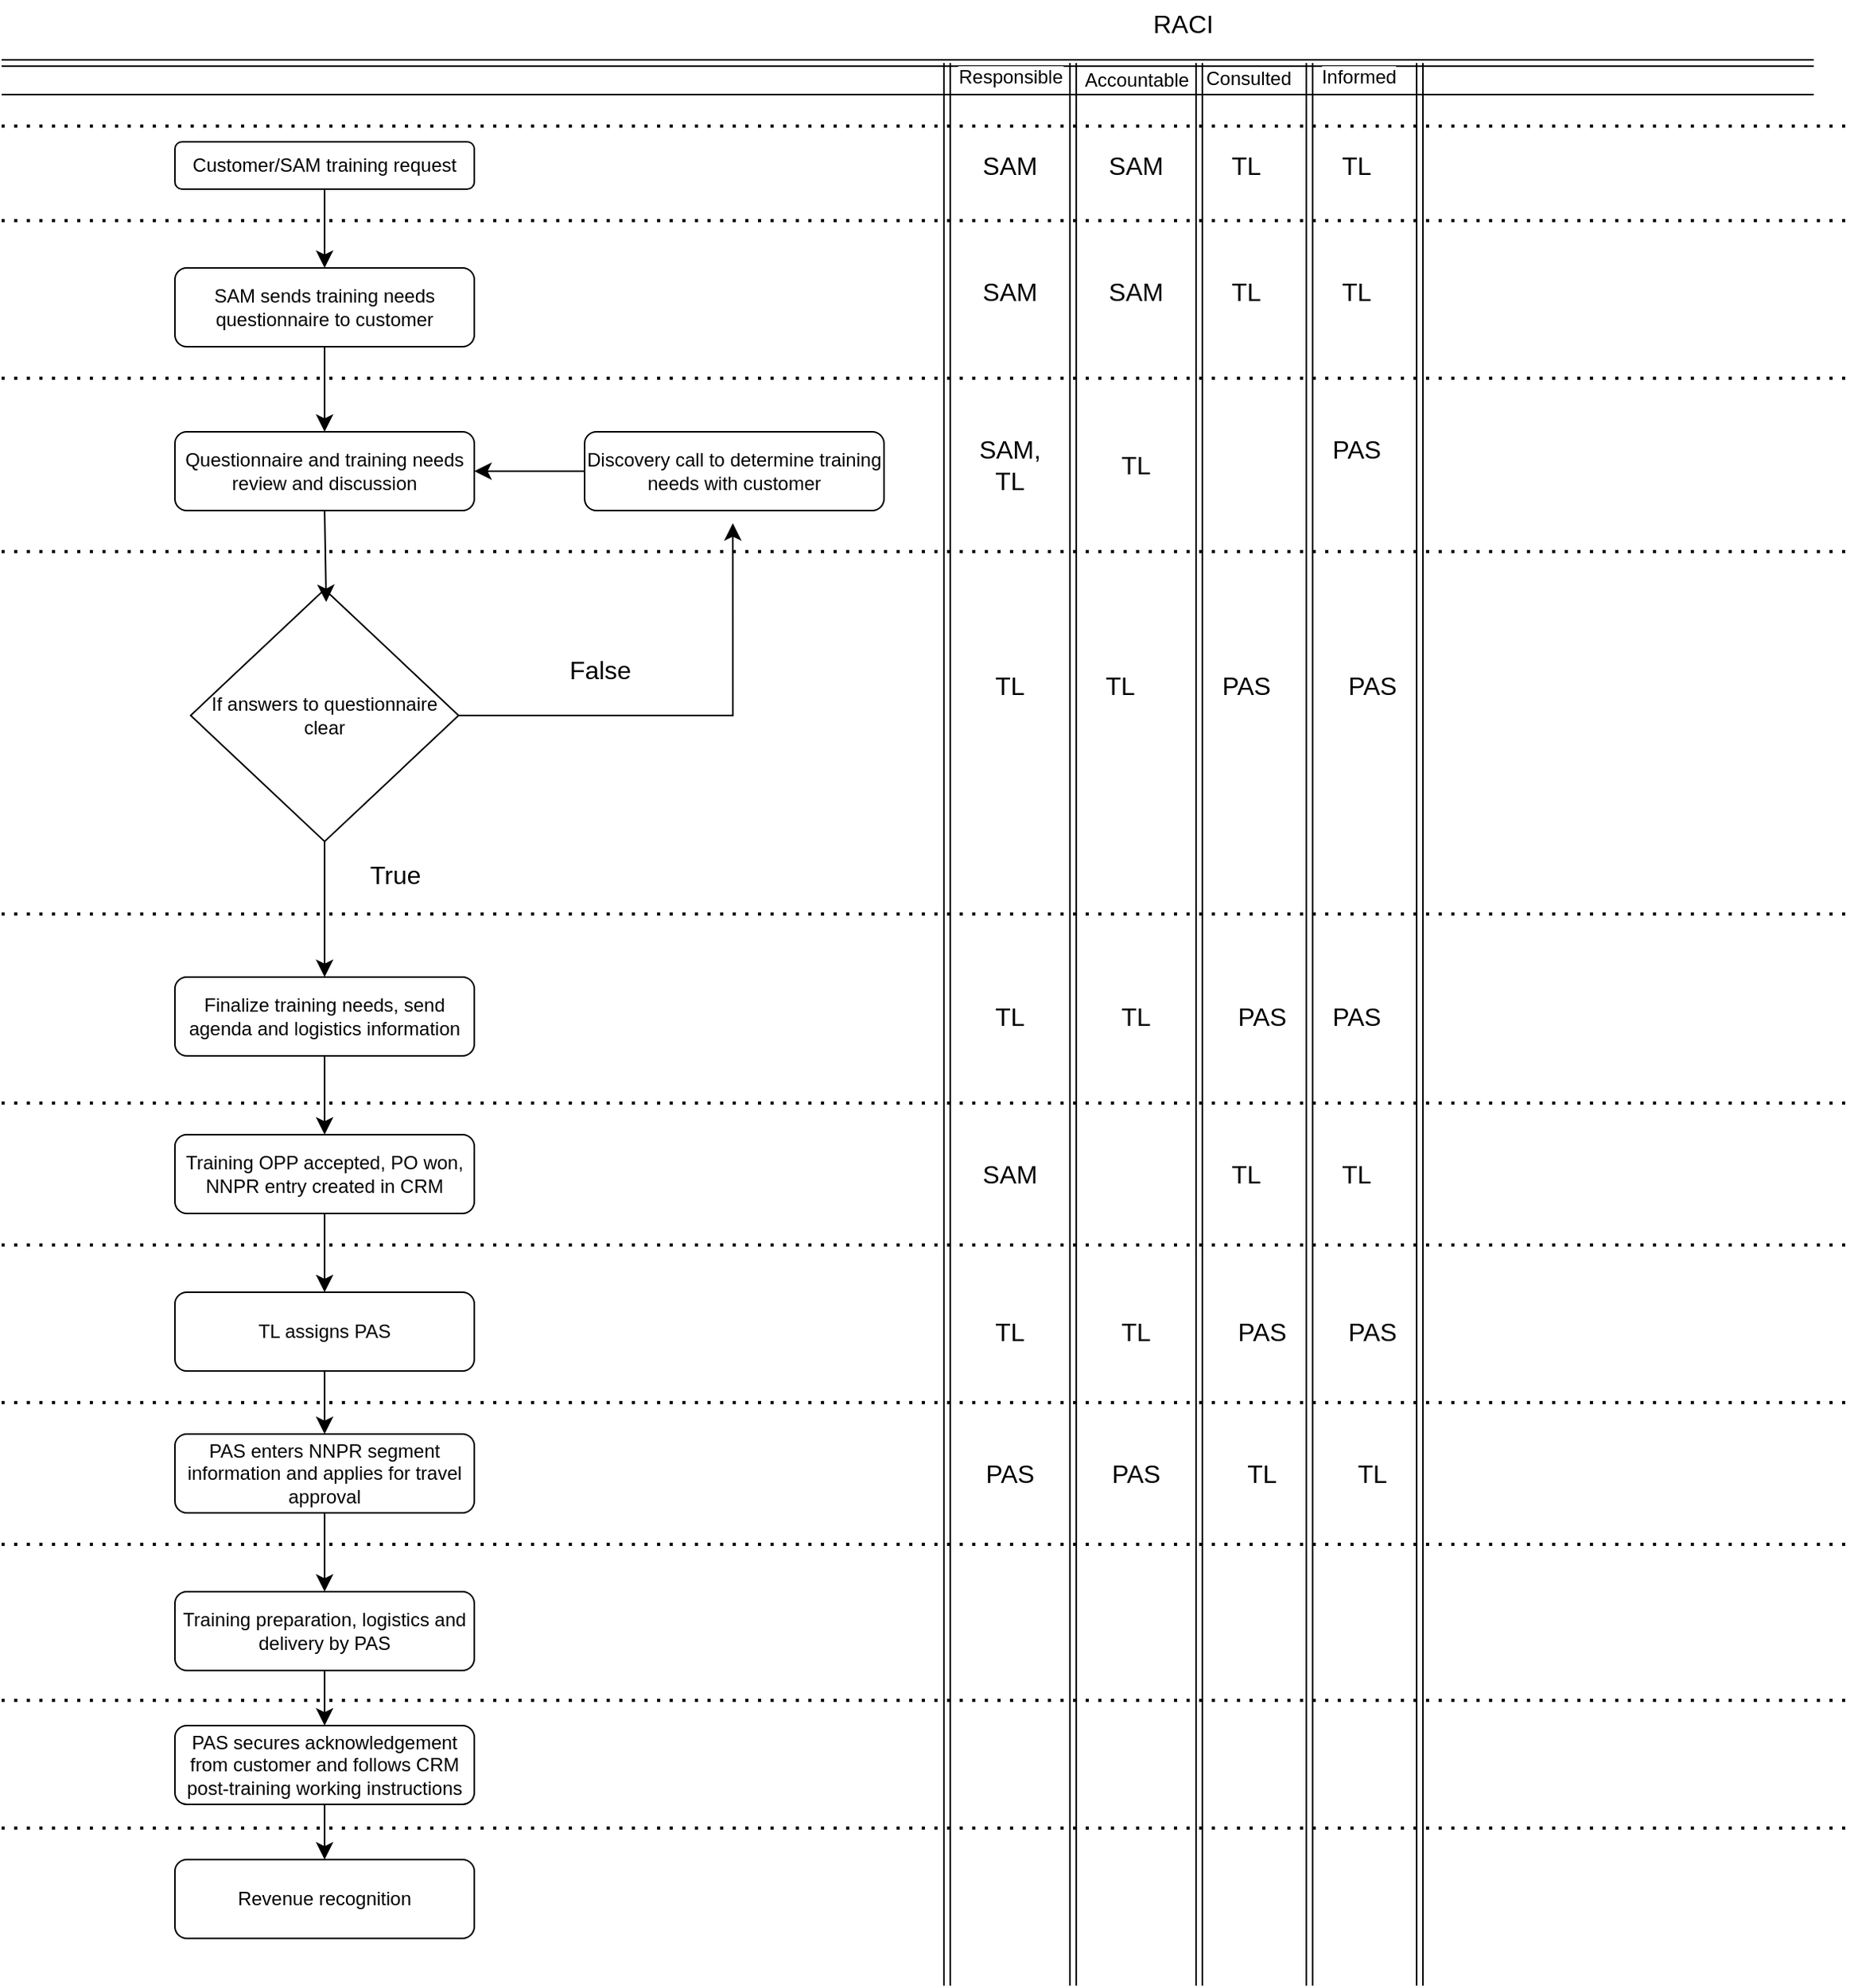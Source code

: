 <mxfile version="28.2.8">
  <diagram name="Page-1" id="Iok2QuRzbq-jj-xIFoYR">
    <mxGraphModel dx="2225" dy="803" grid="1" gridSize="10" guides="1" tooltips="1" connect="1" arrows="1" fold="1" page="1" pageScale="1" pageWidth="850" pageHeight="1100" math="0" shadow="0">
      <root>
        <mxCell id="0" />
        <mxCell id="1" parent="0" />
        <mxCell id="pzfVC9VM8FYr7gVDMRTt-37" value="" style="edgeStyle=none;curved=1;rounded=0;orthogonalLoop=1;jettySize=auto;html=1;fontSize=12;startSize=8;endSize=8;entryX=0.5;entryY=0;entryDx=0;entryDy=0;" edge="1" parent="1" source="0Sv_x03-M9tLxZnkzReq-1" target="pzfVC9VM8FYr7gVDMRTt-15">
          <mxGeometry relative="1" as="geometry" />
        </mxCell>
        <mxCell id="0Sv_x03-M9tLxZnkzReq-1" value="Customer/SAM training request" style="rounded=1;whiteSpace=wrap;html=1;" parent="1" vertex="1">
          <mxGeometry x="110" y="110" width="190" height="30" as="geometry" />
        </mxCell>
        <mxCell id="0Sv_x03-M9tLxZnkzReq-2" value="" style="endArrow=none;html=1;rounded=0;fontSize=12;startSize=8;endSize=8;curved=1;" parent="1" edge="1">
          <mxGeometry width="50" height="50" relative="1" as="geometry">
            <mxPoint y="80" as="sourcePoint" />
            <mxPoint x="1150" y="80" as="targetPoint" />
          </mxGeometry>
        </mxCell>
        <mxCell id="0Sv_x03-M9tLxZnkzReq-3" value="" style="shape=link;html=1;rounded=0;fontSize=12;startSize=8;endSize=8;curved=1;" parent="1" edge="1">
          <mxGeometry width="100" relative="1" as="geometry">
            <mxPoint y="60" as="sourcePoint" />
            <mxPoint x="1150" y="60" as="targetPoint" />
          </mxGeometry>
        </mxCell>
        <mxCell id="pzfVC9VM8FYr7gVDMRTt-6" value="Responsible" style="edgeLabel;html=1;align=center;verticalAlign=middle;resizable=0;points=[];fontSize=12;" vertex="1" connectable="0" parent="0Sv_x03-M9tLxZnkzReq-3">
          <mxGeometry x="0.555" y="-9" relative="1" as="geometry">
            <mxPoint x="-254" as="offset" />
          </mxGeometry>
        </mxCell>
        <mxCell id="pzfVC9VM8FYr7gVDMRTt-7" value="Accountable" style="edgeLabel;html=1;align=center;verticalAlign=middle;resizable=0;points=[];fontSize=12;" vertex="1" connectable="0" parent="0Sv_x03-M9tLxZnkzReq-3">
          <mxGeometry x="0.645" y="-11" relative="1" as="geometry">
            <mxPoint x="-226" as="offset" />
          </mxGeometry>
        </mxCell>
        <mxCell id="pzfVC9VM8FYr7gVDMRTt-9" value="Consulted" style="edgeLabel;html=1;align=center;verticalAlign=middle;resizable=0;points=[];fontSize=12;" vertex="1" connectable="0" parent="0Sv_x03-M9tLxZnkzReq-3">
          <mxGeometry x="0.737" y="-11" relative="1" as="geometry">
            <mxPoint x="-208" y="-1" as="offset" />
          </mxGeometry>
        </mxCell>
        <mxCell id="pzfVC9VM8FYr7gVDMRTt-12" value="Informed" style="edgeLabel;html=1;align=center;verticalAlign=middle;resizable=0;points=[];fontSize=12;" vertex="1" connectable="0" parent="0Sv_x03-M9tLxZnkzReq-3">
          <mxGeometry x="0.497" y="-9" relative="1" as="geometry">
            <mxPoint as="offset" />
          </mxGeometry>
        </mxCell>
        <mxCell id="pzfVC9VM8FYr7gVDMRTt-1" value="" style="shape=link;html=1;rounded=0;fontSize=12;startSize=8;endSize=8;curved=1;" edge="1" parent="1">
          <mxGeometry width="100" relative="1" as="geometry">
            <mxPoint x="600" y="60" as="sourcePoint" />
            <mxPoint x="600" y="1280" as="targetPoint" />
          </mxGeometry>
        </mxCell>
        <mxCell id="pzfVC9VM8FYr7gVDMRTt-2" value="" style="shape=link;html=1;rounded=0;fontSize=12;startSize=8;endSize=8;curved=1;" edge="1" parent="1">
          <mxGeometry width="100" relative="1" as="geometry">
            <mxPoint x="680" y="60" as="sourcePoint" />
            <mxPoint x="680" y="1280" as="targetPoint" />
          </mxGeometry>
        </mxCell>
        <mxCell id="pzfVC9VM8FYr7gVDMRTt-3" value="" style="shape=link;html=1;rounded=0;fontSize=12;startSize=8;endSize=8;curved=1;" edge="1" parent="1">
          <mxGeometry width="100" relative="1" as="geometry">
            <mxPoint x="760" y="60" as="sourcePoint" />
            <mxPoint x="760" y="1280" as="targetPoint" />
          </mxGeometry>
        </mxCell>
        <mxCell id="pzfVC9VM8FYr7gVDMRTt-4" value="" style="shape=link;html=1;rounded=0;fontSize=12;startSize=8;endSize=8;curved=1;" edge="1" parent="1">
          <mxGeometry width="100" relative="1" as="geometry">
            <mxPoint x="830" y="60" as="sourcePoint" />
            <mxPoint x="830" y="1280" as="targetPoint" />
          </mxGeometry>
        </mxCell>
        <mxCell id="pzfVC9VM8FYr7gVDMRTt-5" value="" style="shape=link;html=1;rounded=0;fontSize=12;startSize=8;endSize=8;curved=1;" edge="1" parent="1">
          <mxGeometry width="100" relative="1" as="geometry">
            <mxPoint x="900" y="60" as="sourcePoint" />
            <mxPoint x="900" y="1280" as="targetPoint" />
          </mxGeometry>
        </mxCell>
        <mxCell id="pzfVC9VM8FYr7gVDMRTt-13" value="RACI" style="text;html=1;whiteSpace=wrap;strokeColor=none;fillColor=none;align=center;verticalAlign=middle;rounded=0;fontSize=16;" vertex="1" parent="1">
          <mxGeometry x="720" y="20" width="60" height="30" as="geometry" />
        </mxCell>
        <mxCell id="pzfVC9VM8FYr7gVDMRTt-39" value="" style="edgeStyle=none;curved=1;rounded=0;orthogonalLoop=1;jettySize=auto;html=1;fontSize=12;startSize=8;endSize=8;entryX=0.5;entryY=0;entryDx=0;entryDy=0;" edge="1" parent="1" source="pzfVC9VM8FYr7gVDMRTt-15" target="pzfVC9VM8FYr7gVDMRTt-16">
          <mxGeometry relative="1" as="geometry" />
        </mxCell>
        <mxCell id="pzfVC9VM8FYr7gVDMRTt-15" value="SAM sends training needs questionnaire to customer" style="rounded=1;whiteSpace=wrap;html=1;" vertex="1" parent="1">
          <mxGeometry x="110" y="190" width="190" height="50" as="geometry" />
        </mxCell>
        <mxCell id="pzfVC9VM8FYr7gVDMRTt-16" value="Questionnaire and training needs review and discussion" style="rounded=1;whiteSpace=wrap;html=1;" vertex="1" parent="1">
          <mxGeometry x="110" y="294" width="190" height="50" as="geometry" />
        </mxCell>
        <mxCell id="pzfVC9VM8FYr7gVDMRTt-47" value="" style="edgeStyle=none;curved=1;rounded=0;orthogonalLoop=1;jettySize=auto;html=1;fontSize=12;startSize=8;endSize=8;" edge="1" parent="1" source="pzfVC9VM8FYr7gVDMRTt-17" target="pzfVC9VM8FYr7gVDMRTt-26">
          <mxGeometry relative="1" as="geometry" />
        </mxCell>
        <mxCell id="pzfVC9VM8FYr7gVDMRTt-17" value="If answers to questionnaire clear" style="rhombus;whiteSpace=wrap;html=1;" vertex="1" parent="1">
          <mxGeometry x="120" y="394" width="170" height="160" as="geometry" />
        </mxCell>
        <mxCell id="pzfVC9VM8FYr7gVDMRTt-41" value="" style="edgeStyle=none;curved=1;rounded=0;orthogonalLoop=1;jettySize=auto;html=1;fontSize=12;startSize=8;endSize=8;" edge="1" parent="1" source="pzfVC9VM8FYr7gVDMRTt-19" target="pzfVC9VM8FYr7gVDMRTt-16">
          <mxGeometry relative="1" as="geometry" />
        </mxCell>
        <mxCell id="pzfVC9VM8FYr7gVDMRTt-19" value="Discovery call to determine training needs with customer" style="rounded=1;whiteSpace=wrap;html=1;" vertex="1" parent="1">
          <mxGeometry x="370" y="294" width="190" height="50" as="geometry" />
        </mxCell>
        <mxCell id="pzfVC9VM8FYr7gVDMRTt-24" value="" style="edgeStyle=segmentEdgeStyle;endArrow=classic;html=1;curved=0;rounded=0;endSize=8;startSize=8;fontSize=12;exitX=1;exitY=0.5;exitDx=0;exitDy=0;entryX=0.495;entryY=1.16;entryDx=0;entryDy=0;entryPerimeter=0;" edge="1" parent="1" source="pzfVC9VM8FYr7gVDMRTt-17" target="pzfVC9VM8FYr7gVDMRTt-19">
          <mxGeometry width="50" height="50" relative="1" as="geometry">
            <mxPoint x="270" y="310" as="sourcePoint" />
            <mxPoint x="320" y="260" as="targetPoint" />
          </mxGeometry>
        </mxCell>
        <mxCell id="pzfVC9VM8FYr7gVDMRTt-25" value="False" style="text;html=1;whiteSpace=wrap;strokeColor=none;fillColor=none;align=center;verticalAlign=middle;rounded=0;fontSize=16;" vertex="1" parent="1">
          <mxGeometry x="350" y="430" width="60" height="30" as="geometry" />
        </mxCell>
        <mxCell id="pzfVC9VM8FYr7gVDMRTt-49" value="" style="edgeStyle=none;curved=1;rounded=0;orthogonalLoop=1;jettySize=auto;html=1;fontSize=12;startSize=8;endSize=8;entryX=0.5;entryY=0;entryDx=0;entryDy=0;" edge="1" parent="1" source="pzfVC9VM8FYr7gVDMRTt-26" target="pzfVC9VM8FYr7gVDMRTt-27">
          <mxGeometry relative="1" as="geometry" />
        </mxCell>
        <mxCell id="pzfVC9VM8FYr7gVDMRTt-26" value="Finalize training needs, send agenda and logistics information" style="rounded=1;whiteSpace=wrap;html=1;" vertex="1" parent="1">
          <mxGeometry x="110" y="640" width="190" height="50" as="geometry" />
        </mxCell>
        <mxCell id="pzfVC9VM8FYr7gVDMRTt-51" value="" style="edgeStyle=none;curved=1;rounded=0;orthogonalLoop=1;jettySize=auto;html=1;fontSize=12;startSize=8;endSize=8;entryX=0.5;entryY=0;entryDx=0;entryDy=0;" edge="1" parent="1" source="pzfVC9VM8FYr7gVDMRTt-27" target="pzfVC9VM8FYr7gVDMRTt-28">
          <mxGeometry relative="1" as="geometry" />
        </mxCell>
        <mxCell id="pzfVC9VM8FYr7gVDMRTt-27" value="Training OPP accepted, PO won, NNPR entry created in CRM" style="rounded=1;whiteSpace=wrap;html=1;" vertex="1" parent="1">
          <mxGeometry x="110" y="740" width="190" height="50" as="geometry" />
        </mxCell>
        <mxCell id="pzfVC9VM8FYr7gVDMRTt-53" value="" style="edgeStyle=none;curved=1;rounded=0;orthogonalLoop=1;jettySize=auto;html=1;fontSize=12;startSize=8;endSize=8;" edge="1" parent="1" source="pzfVC9VM8FYr7gVDMRTt-28" target="pzfVC9VM8FYr7gVDMRTt-33">
          <mxGeometry relative="1" as="geometry" />
        </mxCell>
        <mxCell id="pzfVC9VM8FYr7gVDMRTt-28" value="TL assigns PAS" style="rounded=1;whiteSpace=wrap;html=1;" vertex="1" parent="1">
          <mxGeometry x="110" y="840" width="190" height="50" as="geometry" />
        </mxCell>
        <mxCell id="pzfVC9VM8FYr7gVDMRTt-56" value="" style="edgeStyle=none;curved=1;rounded=0;orthogonalLoop=1;jettySize=auto;html=1;fontSize=12;startSize=8;endSize=8;entryX=0.5;entryY=0;entryDx=0;entryDy=0;" edge="1" parent="1" source="pzfVC9VM8FYr7gVDMRTt-29" target="pzfVC9VM8FYr7gVDMRTt-31">
          <mxGeometry relative="1" as="geometry" />
        </mxCell>
        <mxCell id="pzfVC9VM8FYr7gVDMRTt-29" value="Training preparation, logistics and delivery by PAS" style="rounded=1;whiteSpace=wrap;html=1;" vertex="1" parent="1">
          <mxGeometry x="110" y="1030" width="190" height="50" as="geometry" />
        </mxCell>
        <mxCell id="pzfVC9VM8FYr7gVDMRTt-57" value="" style="edgeStyle=none;curved=1;rounded=0;orthogonalLoop=1;jettySize=auto;html=1;fontSize=12;startSize=8;endSize=8;" edge="1" parent="1" source="pzfVC9VM8FYr7gVDMRTt-31" target="pzfVC9VM8FYr7gVDMRTt-32">
          <mxGeometry relative="1" as="geometry" />
        </mxCell>
        <mxCell id="pzfVC9VM8FYr7gVDMRTt-31" value="PAS secures acknowledgement from customer and follows CRM post-training working instructions" style="rounded=1;whiteSpace=wrap;html=1;" vertex="1" parent="1">
          <mxGeometry x="110" y="1115" width="190" height="50" as="geometry" />
        </mxCell>
        <mxCell id="pzfVC9VM8FYr7gVDMRTt-32" value="Revenue recognition" style="rounded=1;whiteSpace=wrap;html=1;" vertex="1" parent="1">
          <mxGeometry x="110" y="1200" width="190" height="50" as="geometry" />
        </mxCell>
        <mxCell id="pzfVC9VM8FYr7gVDMRTt-54" value="" style="edgeStyle=none;curved=1;rounded=0;orthogonalLoop=1;jettySize=auto;html=1;fontSize=12;startSize=8;endSize=8;entryX=0.5;entryY=0;entryDx=0;entryDy=0;" edge="1" parent="1" source="pzfVC9VM8FYr7gVDMRTt-33" target="pzfVC9VM8FYr7gVDMRTt-29">
          <mxGeometry relative="1" as="geometry">
            <mxPoint x="200" y="1020" as="targetPoint" />
          </mxGeometry>
        </mxCell>
        <mxCell id="pzfVC9VM8FYr7gVDMRTt-33" value="PAS enters NNPR segment information and applies for travel approval" style="rounded=1;whiteSpace=wrap;html=1;" vertex="1" parent="1">
          <mxGeometry x="110" y="930" width="190" height="50" as="geometry" />
        </mxCell>
        <mxCell id="pzfVC9VM8FYr7gVDMRTt-35" value="" style="endArrow=none;dashed=1;html=1;dashPattern=1 3;strokeWidth=2;rounded=0;fontSize=12;startSize=8;endSize=8;curved=1;" edge="1" parent="1">
          <mxGeometry width="50" height="50" relative="1" as="geometry">
            <mxPoint y="160" as="sourcePoint" />
            <mxPoint x="1170" y="160" as="targetPoint" />
          </mxGeometry>
        </mxCell>
        <mxCell id="pzfVC9VM8FYr7gVDMRTt-38" value="" style="endArrow=none;dashed=1;html=1;dashPattern=1 3;strokeWidth=2;rounded=0;fontSize=12;startSize=8;endSize=8;curved=1;" edge="1" parent="1">
          <mxGeometry width="50" height="50" relative="1" as="geometry">
            <mxPoint y="100" as="sourcePoint" />
            <mxPoint x="1170" y="100" as="targetPoint" />
          </mxGeometry>
        </mxCell>
        <mxCell id="pzfVC9VM8FYr7gVDMRTt-42" style="edgeStyle=none;curved=1;rounded=0;orthogonalLoop=1;jettySize=auto;html=1;exitX=0.5;exitY=1;exitDx=0;exitDy=0;entryX=0.506;entryY=0.05;entryDx=0;entryDy=0;entryPerimeter=0;fontSize=12;startSize=8;endSize=8;" edge="1" parent="1" source="pzfVC9VM8FYr7gVDMRTt-16" target="pzfVC9VM8FYr7gVDMRTt-17">
          <mxGeometry relative="1" as="geometry" />
        </mxCell>
        <mxCell id="pzfVC9VM8FYr7gVDMRTt-44" value="" style="endArrow=none;dashed=1;html=1;dashPattern=1 3;strokeWidth=2;rounded=0;fontSize=12;startSize=8;endSize=8;curved=1;" edge="1" parent="1">
          <mxGeometry width="50" height="50" relative="1" as="geometry">
            <mxPoint y="260" as="sourcePoint" />
            <mxPoint x="1170" y="260" as="targetPoint" />
          </mxGeometry>
        </mxCell>
        <mxCell id="pzfVC9VM8FYr7gVDMRTt-45" value="" style="endArrow=none;dashed=1;html=1;dashPattern=1 3;strokeWidth=2;rounded=0;fontSize=12;startSize=8;endSize=8;curved=1;" edge="1" parent="1">
          <mxGeometry width="50" height="50" relative="1" as="geometry">
            <mxPoint y="370" as="sourcePoint" />
            <mxPoint x="1170" y="370" as="targetPoint" />
          </mxGeometry>
        </mxCell>
        <mxCell id="pzfVC9VM8FYr7gVDMRTt-46" value="" style="endArrow=none;dashed=1;html=1;dashPattern=1 3;strokeWidth=2;rounded=0;fontSize=12;startSize=8;endSize=8;curved=1;" edge="1" parent="1">
          <mxGeometry width="50" height="50" relative="1" as="geometry">
            <mxPoint y="600" as="sourcePoint" />
            <mxPoint x="1170" y="600" as="targetPoint" />
          </mxGeometry>
        </mxCell>
        <mxCell id="pzfVC9VM8FYr7gVDMRTt-48" value="True" style="text;html=1;whiteSpace=wrap;strokeColor=none;fillColor=none;align=center;verticalAlign=middle;rounded=0;fontSize=16;" vertex="1" parent="1">
          <mxGeometry x="220" y="560" width="60" height="30" as="geometry" />
        </mxCell>
        <mxCell id="pzfVC9VM8FYr7gVDMRTt-50" value="" style="endArrow=none;dashed=1;html=1;dashPattern=1 3;strokeWidth=2;rounded=0;fontSize=12;startSize=8;endSize=8;curved=1;" edge="1" parent="1">
          <mxGeometry width="50" height="50" relative="1" as="geometry">
            <mxPoint y="720" as="sourcePoint" />
            <mxPoint x="1170" y="720" as="targetPoint" />
          </mxGeometry>
        </mxCell>
        <mxCell id="pzfVC9VM8FYr7gVDMRTt-52" value="" style="endArrow=none;dashed=1;html=1;dashPattern=1 3;strokeWidth=2;rounded=0;fontSize=12;startSize=8;endSize=8;curved=1;" edge="1" parent="1">
          <mxGeometry width="50" height="50" relative="1" as="geometry">
            <mxPoint y="810" as="sourcePoint" />
            <mxPoint x="1170" y="810" as="targetPoint" />
          </mxGeometry>
        </mxCell>
        <mxCell id="pzfVC9VM8FYr7gVDMRTt-58" value="" style="endArrow=none;dashed=1;html=1;dashPattern=1 3;strokeWidth=2;rounded=0;fontSize=12;startSize=8;endSize=8;curved=1;" edge="1" parent="1">
          <mxGeometry width="50" height="50" relative="1" as="geometry">
            <mxPoint y="910" as="sourcePoint" />
            <mxPoint x="1170" y="910" as="targetPoint" />
          </mxGeometry>
        </mxCell>
        <mxCell id="pzfVC9VM8FYr7gVDMRTt-59" value="" style="endArrow=none;dashed=1;html=1;dashPattern=1 3;strokeWidth=2;rounded=0;fontSize=12;startSize=8;endSize=8;curved=1;" edge="1" parent="1">
          <mxGeometry width="50" height="50" relative="1" as="geometry">
            <mxPoint y="1000" as="sourcePoint" />
            <mxPoint x="1170" y="1000" as="targetPoint" />
          </mxGeometry>
        </mxCell>
        <mxCell id="pzfVC9VM8FYr7gVDMRTt-60" value="" style="endArrow=none;dashed=1;html=1;dashPattern=1 3;strokeWidth=2;rounded=0;fontSize=12;startSize=8;endSize=8;curved=1;" edge="1" parent="1">
          <mxGeometry width="50" height="50" relative="1" as="geometry">
            <mxPoint y="1099" as="sourcePoint" />
            <mxPoint x="1170" y="1099" as="targetPoint" />
          </mxGeometry>
        </mxCell>
        <mxCell id="pzfVC9VM8FYr7gVDMRTt-61" value="" style="endArrow=none;dashed=1;html=1;dashPattern=1 3;strokeWidth=2;rounded=0;fontSize=12;startSize=8;endSize=8;curved=1;" edge="1" parent="1">
          <mxGeometry width="50" height="50" relative="1" as="geometry">
            <mxPoint y="1180" as="sourcePoint" />
            <mxPoint x="1170" y="1180" as="targetPoint" />
          </mxGeometry>
        </mxCell>
        <mxCell id="pzfVC9VM8FYr7gVDMRTt-62" value="SAM" style="text;html=1;whiteSpace=wrap;strokeColor=none;fillColor=none;align=center;verticalAlign=middle;rounded=0;fontSize=16;" vertex="1" parent="1">
          <mxGeometry x="610" y="110" width="60" height="30" as="geometry" />
        </mxCell>
        <mxCell id="pzfVC9VM8FYr7gVDMRTt-63" value="TL" style="text;html=1;whiteSpace=wrap;strokeColor=none;fillColor=none;align=center;verticalAlign=middle;rounded=0;fontSize=16;" vertex="1" parent="1">
          <mxGeometry x="760" y="110" width="60" height="30" as="geometry" />
        </mxCell>
        <mxCell id="pzfVC9VM8FYr7gVDMRTt-65" value="TL" style="text;html=1;whiteSpace=wrap;strokeColor=none;fillColor=none;align=center;verticalAlign=middle;rounded=0;fontSize=16;" vertex="1" parent="1">
          <mxGeometry x="830" y="110" width="60" height="30" as="geometry" />
        </mxCell>
        <mxCell id="pzfVC9VM8FYr7gVDMRTt-66" value="SAM" style="text;html=1;whiteSpace=wrap;strokeColor=none;fillColor=none;align=center;verticalAlign=middle;rounded=0;fontSize=16;" vertex="1" parent="1">
          <mxGeometry x="690" y="110" width="60" height="30" as="geometry" />
        </mxCell>
        <mxCell id="pzfVC9VM8FYr7gVDMRTt-67" value="SAM" style="text;html=1;whiteSpace=wrap;strokeColor=none;fillColor=none;align=center;verticalAlign=middle;rounded=0;fontSize=16;" vertex="1" parent="1">
          <mxGeometry x="610" y="190" width="60" height="30" as="geometry" />
        </mxCell>
        <mxCell id="pzfVC9VM8FYr7gVDMRTt-68" value="SAM" style="text;html=1;whiteSpace=wrap;strokeColor=none;fillColor=none;align=center;verticalAlign=middle;rounded=0;fontSize=16;" vertex="1" parent="1">
          <mxGeometry x="690" y="190" width="60" height="30" as="geometry" />
        </mxCell>
        <mxCell id="pzfVC9VM8FYr7gVDMRTt-69" value="TL" style="text;html=1;whiteSpace=wrap;strokeColor=none;fillColor=none;align=center;verticalAlign=middle;rounded=0;fontSize=16;" vertex="1" parent="1">
          <mxGeometry x="760" y="190" width="60" height="30" as="geometry" />
        </mxCell>
        <mxCell id="pzfVC9VM8FYr7gVDMRTt-70" value="TL" style="text;html=1;whiteSpace=wrap;strokeColor=none;fillColor=none;align=center;verticalAlign=middle;rounded=0;fontSize=16;" vertex="1" parent="1">
          <mxGeometry x="830" y="190" width="60" height="30" as="geometry" />
        </mxCell>
        <mxCell id="pzfVC9VM8FYr7gVDMRTt-71" value="SAM, TL" style="text;html=1;whiteSpace=wrap;strokeColor=none;fillColor=none;align=center;verticalAlign=middle;rounded=0;fontSize=16;" vertex="1" parent="1">
          <mxGeometry x="610" y="300" width="60" height="30" as="geometry" />
        </mxCell>
        <mxCell id="pzfVC9VM8FYr7gVDMRTt-72" value="TL" style="text;html=1;whiteSpace=wrap;strokeColor=none;fillColor=none;align=center;verticalAlign=middle;rounded=0;fontSize=16;" vertex="1" parent="1">
          <mxGeometry x="690" y="300" width="60" height="30" as="geometry" />
        </mxCell>
        <mxCell id="pzfVC9VM8FYr7gVDMRTt-73" value="PAS" style="text;html=1;whiteSpace=wrap;strokeColor=none;fillColor=none;align=center;verticalAlign=middle;rounded=0;fontSize=16;" vertex="1" parent="1">
          <mxGeometry x="830" y="290" width="60" height="30" as="geometry" />
        </mxCell>
        <mxCell id="pzfVC9VM8FYr7gVDMRTt-74" value="TL" style="text;html=1;whiteSpace=wrap;strokeColor=none;fillColor=none;align=center;verticalAlign=middle;rounded=0;fontSize=16;" vertex="1" parent="1">
          <mxGeometry x="610" y="440" width="60" height="30" as="geometry" />
        </mxCell>
        <mxCell id="pzfVC9VM8FYr7gVDMRTt-75" value="TL" style="text;html=1;whiteSpace=wrap;strokeColor=none;fillColor=none;align=center;verticalAlign=middle;rounded=0;fontSize=16;" vertex="1" parent="1">
          <mxGeometry x="680" y="440" width="60" height="30" as="geometry" />
        </mxCell>
        <mxCell id="pzfVC9VM8FYr7gVDMRTt-76" value="&lt;div&gt;PAS&lt;/div&gt;" style="text;html=1;whiteSpace=wrap;strokeColor=none;fillColor=none;align=center;verticalAlign=middle;rounded=0;fontSize=16;" vertex="1" parent="1">
          <mxGeometry x="760" y="440" width="60" height="30" as="geometry" />
        </mxCell>
        <mxCell id="pzfVC9VM8FYr7gVDMRTt-77" value="PAS" style="text;html=1;whiteSpace=wrap;strokeColor=none;fillColor=none;align=center;verticalAlign=middle;rounded=0;fontSize=16;" vertex="1" parent="1">
          <mxGeometry x="840" y="440" width="60" height="30" as="geometry" />
        </mxCell>
        <mxCell id="pzfVC9VM8FYr7gVDMRTt-78" value="TL" style="text;html=1;whiteSpace=wrap;strokeColor=none;fillColor=none;align=center;verticalAlign=middle;rounded=0;fontSize=16;" vertex="1" parent="1">
          <mxGeometry x="610" y="650" width="60" height="30" as="geometry" />
        </mxCell>
        <mxCell id="pzfVC9VM8FYr7gVDMRTt-79" value="TL" style="text;html=1;whiteSpace=wrap;strokeColor=none;fillColor=none;align=center;verticalAlign=middle;rounded=0;fontSize=16;" vertex="1" parent="1">
          <mxGeometry x="690" y="650" width="60" height="30" as="geometry" />
        </mxCell>
        <mxCell id="pzfVC9VM8FYr7gVDMRTt-80" value="PAS" style="text;html=1;whiteSpace=wrap;strokeColor=none;fillColor=none;align=center;verticalAlign=middle;rounded=0;fontSize=16;" vertex="1" parent="1">
          <mxGeometry x="770" y="650" width="60" height="30" as="geometry" />
        </mxCell>
        <mxCell id="pzfVC9VM8FYr7gVDMRTt-81" value="PAS" style="text;html=1;whiteSpace=wrap;strokeColor=none;fillColor=none;align=center;verticalAlign=middle;rounded=0;fontSize=16;" vertex="1" parent="1">
          <mxGeometry x="830" y="650" width="60" height="30" as="geometry" />
        </mxCell>
        <mxCell id="pzfVC9VM8FYr7gVDMRTt-82" value="SAM" style="text;html=1;whiteSpace=wrap;strokeColor=none;fillColor=none;align=center;verticalAlign=middle;rounded=0;fontSize=16;" vertex="1" parent="1">
          <mxGeometry x="610" y="750" width="60" height="30" as="geometry" />
        </mxCell>
        <mxCell id="pzfVC9VM8FYr7gVDMRTt-83" value="TL" style="text;html=1;whiteSpace=wrap;strokeColor=none;fillColor=none;align=center;verticalAlign=middle;rounded=0;fontSize=16;" vertex="1" parent="1">
          <mxGeometry x="760" y="750" width="60" height="30" as="geometry" />
        </mxCell>
        <mxCell id="pzfVC9VM8FYr7gVDMRTt-84" value="TL" style="text;html=1;whiteSpace=wrap;strokeColor=none;fillColor=none;align=center;verticalAlign=middle;rounded=0;fontSize=16;" vertex="1" parent="1">
          <mxGeometry x="830" y="750" width="60" height="30" as="geometry" />
        </mxCell>
        <mxCell id="pzfVC9VM8FYr7gVDMRTt-85" value="TL" style="text;html=1;whiteSpace=wrap;strokeColor=none;fillColor=none;align=center;verticalAlign=middle;rounded=0;fontSize=16;" vertex="1" parent="1">
          <mxGeometry x="610" y="850" width="60" height="30" as="geometry" />
        </mxCell>
        <mxCell id="pzfVC9VM8FYr7gVDMRTt-88" value="TL" style="text;html=1;whiteSpace=wrap;strokeColor=none;fillColor=none;align=center;verticalAlign=middle;rounded=0;fontSize=16;" vertex="1" parent="1">
          <mxGeometry x="690" y="850" width="60" height="30" as="geometry" />
        </mxCell>
        <mxCell id="pzfVC9VM8FYr7gVDMRTt-89" value="&lt;div&gt;PAS&lt;/div&gt;" style="text;html=1;whiteSpace=wrap;strokeColor=none;fillColor=none;align=center;verticalAlign=middle;rounded=0;fontSize=16;" vertex="1" parent="1">
          <mxGeometry x="770" y="850" width="60" height="30" as="geometry" />
        </mxCell>
        <mxCell id="pzfVC9VM8FYr7gVDMRTt-90" value="PAS" style="text;html=1;whiteSpace=wrap;strokeColor=none;fillColor=none;align=center;verticalAlign=middle;rounded=0;fontSize=16;" vertex="1" parent="1">
          <mxGeometry x="840" y="850" width="60" height="30" as="geometry" />
        </mxCell>
        <mxCell id="pzfVC9VM8FYr7gVDMRTt-91" value="PAS" style="text;html=1;whiteSpace=wrap;strokeColor=none;fillColor=none;align=center;verticalAlign=middle;rounded=0;fontSize=16;" vertex="1" parent="1">
          <mxGeometry x="610" y="940" width="60" height="30" as="geometry" />
        </mxCell>
        <mxCell id="pzfVC9VM8FYr7gVDMRTt-92" value="PAS" style="text;html=1;whiteSpace=wrap;strokeColor=none;fillColor=none;align=center;verticalAlign=middle;rounded=0;fontSize=16;" vertex="1" parent="1">
          <mxGeometry x="690" y="940" width="60" height="30" as="geometry" />
        </mxCell>
        <mxCell id="pzfVC9VM8FYr7gVDMRTt-93" value="TL" style="text;html=1;whiteSpace=wrap;strokeColor=none;fillColor=none;align=center;verticalAlign=middle;rounded=0;fontSize=16;" vertex="1" parent="1">
          <mxGeometry x="770" y="940" width="60" height="30" as="geometry" />
        </mxCell>
        <mxCell id="pzfVC9VM8FYr7gVDMRTt-94" value="TL" style="text;html=1;whiteSpace=wrap;strokeColor=none;fillColor=none;align=center;verticalAlign=middle;rounded=0;fontSize=16;" vertex="1" parent="1">
          <mxGeometry x="840" y="940" width="60" height="30" as="geometry" />
        </mxCell>
      </root>
    </mxGraphModel>
  </diagram>
</mxfile>
